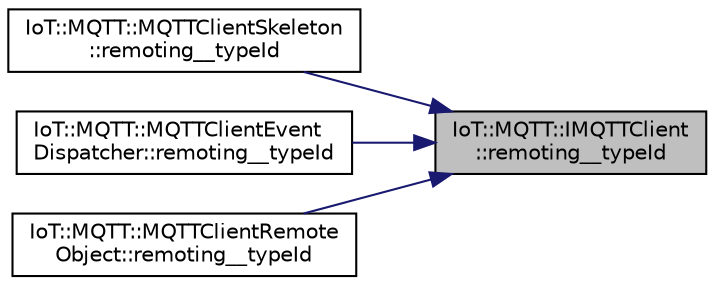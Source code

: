 digraph "IoT::MQTT::IMQTTClient::remoting__typeId"
{
 // LATEX_PDF_SIZE
  edge [fontname="Helvetica",fontsize="10",labelfontname="Helvetica",labelfontsize="10"];
  node [fontname="Helvetica",fontsize="10",shape=record];
  rankdir="RL";
  Node1 [label="IoT::MQTT::IMQTTClient\l::remoting__typeId",height=0.2,width=0.4,color="black", fillcolor="grey75", style="filled", fontcolor="black",tooltip=" "];
  Node1 -> Node2 [dir="back",color="midnightblue",fontsize="10",style="solid",fontname="Helvetica"];
  Node2 [label="IoT::MQTT::MQTTClientSkeleton\l::remoting__typeId",height=0.2,width=0.4,color="black", fillcolor="white", style="filled",URL="$classIoT_1_1MQTT_1_1MQTTClientSkeleton.html#a8a4f7c32d8ae59b960aad8d9aab7c9a1",tooltip="Destroys a MQTTClientSkeleton."];
  Node1 -> Node3 [dir="back",color="midnightblue",fontsize="10",style="solid",fontname="Helvetica"];
  Node3 [label="IoT::MQTT::MQTTClientEvent\lDispatcher::remoting__typeId",height=0.2,width=0.4,color="black", fillcolor="white", style="filled",URL="$classIoT_1_1MQTT_1_1MQTTClientEventDispatcher.html#aa02c2bf1a49d08bf3d13eb050da4bf8b",tooltip=" "];
  Node1 -> Node4 [dir="back",color="midnightblue",fontsize="10",style="solid",fontname="Helvetica"];
  Node4 [label="IoT::MQTT::MQTTClientRemote\lObject::remoting__typeId",height=0.2,width=0.4,color="black", fillcolor="white", style="filled",URL="$classIoT_1_1MQTT_1_1MQTTClientRemoteObject.html#ab722f6c0bf0b1a8a000d18189450b762",tooltip="Returns the object's URI."];
}
